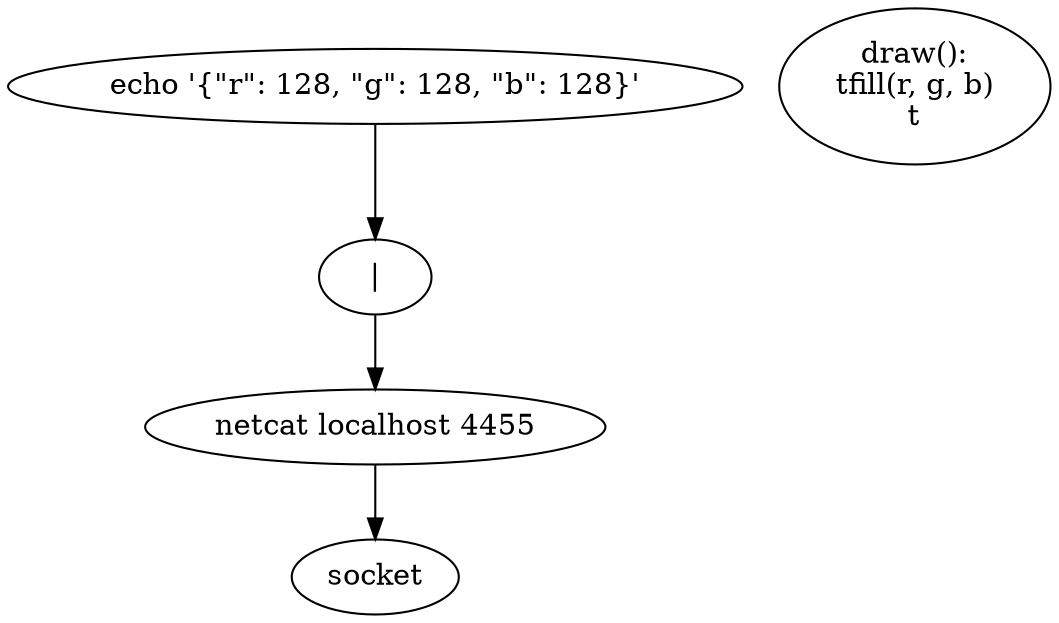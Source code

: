 digraph G {
    programa_c [label="echo '{\"r\": 128, \"g\": 128, \"b\": 128}'"];
    pipe[label="|"];
    nc[label="netcat localhost 4455"];
    programa_c -> pipe -> nc -> socket;
    
    socket[shape=oval];

    draw[label="draw():\n\tfill(r, g, b)\n\t"]
}